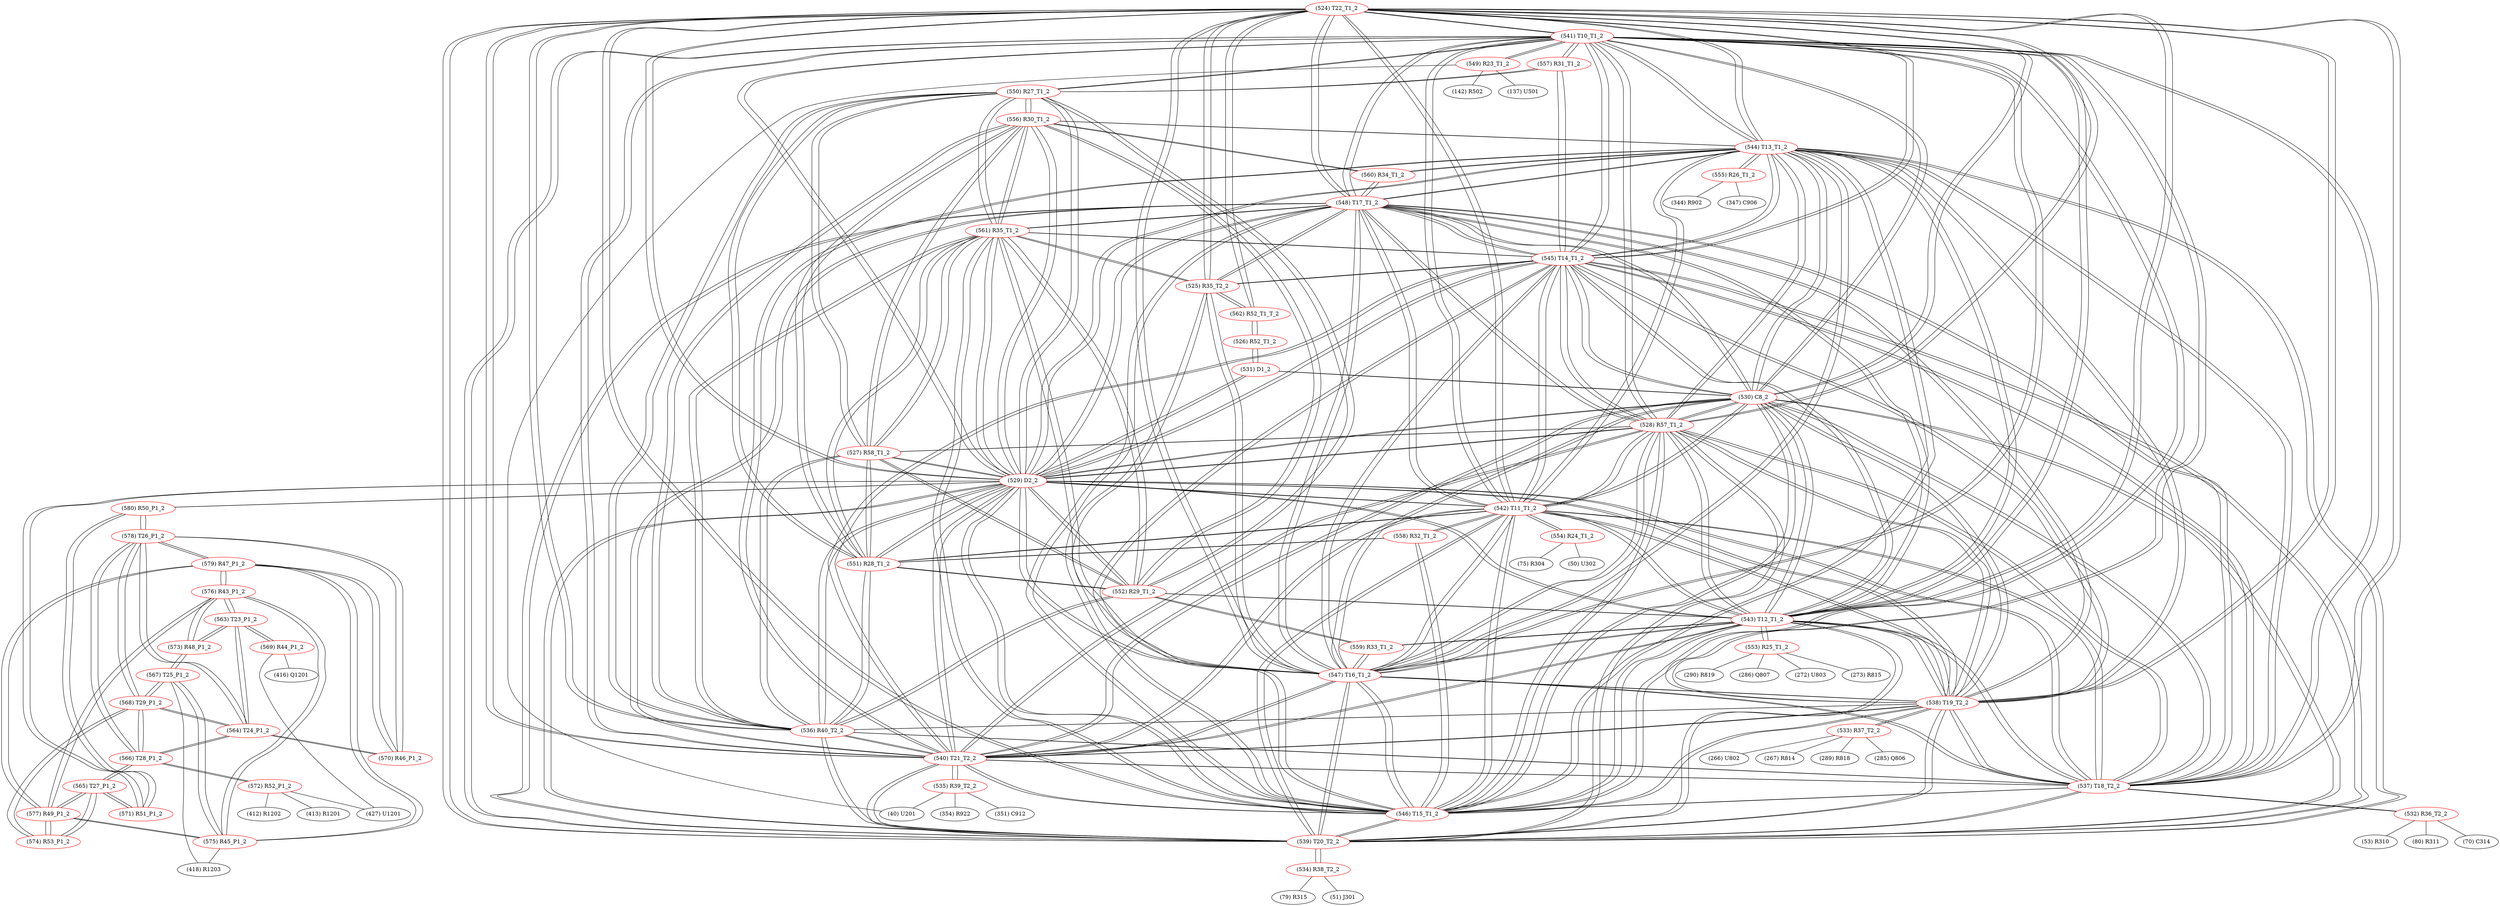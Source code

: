 graph {
	524 [label="(524) T22_T1_2" color=red]
	541 [label="(541) T10_T1_2"]
	542 [label="(542) T11_T1_2"]
	543 [label="(543) T12_T1_2"]
	544 [label="(544) T13_T1_2"]
	539 [label="(539) T20_T2_2"]
	545 [label="(545) T14_T1_2"]
	546 [label="(546) T15_T1_2"]
	537 [label="(537) T18_T2_2"]
	540 [label="(540) T21_T2_2"]
	538 [label="(538) T19_T2_2"]
	530 [label="(530) C8_2"]
	547 [label="(547) T16_T1_2"]
	548 [label="(548) T17_T1_2"]
	529 [label="(529) D2_2"]
	528 [label="(528) R57_T1_2"]
	525 [label="(525) R35_T2_2"]
	562 [label="(562) R52_T1_T_2"]
	536 [label="(536) R40_T2_2"]
	525 [label="(525) R35_T2_2" color=red]
	562 [label="(562) R52_T1_T_2"]
	524 [label="(524) T22_T1_2"]
	545 [label="(545) T14_T1_2"]
	546 [label="(546) T15_T1_2"]
	548 [label="(548) T17_T1_2"]
	547 [label="(547) T16_T1_2"]
	561 [label="(561) R35_T1_2"]
	526 [label="(526) R52_T1_2" color=red]
	531 [label="(531) D1_2"]
	562 [label="(562) R52_T1_T_2"]
	527 [label="(527) R58_T1_2" color=red]
	529 [label="(529) D2_2"]
	536 [label="(536) R40_T2_2"]
	550 [label="(550) R27_T1_2"]
	551 [label="(551) R28_T1_2"]
	552 [label="(552) R29_T1_2"]
	556 [label="(556) R30_T1_2"]
	561 [label="(561) R35_T1_2"]
	528 [label="(528) R57_T1_2"]
	528 [label="(528) R57_T1_2" color=red]
	541 [label="(541) T10_T1_2"]
	542 [label="(542) T11_T1_2"]
	543 [label="(543) T12_T1_2"]
	544 [label="(544) T13_T1_2"]
	539 [label="(539) T20_T2_2"]
	545 [label="(545) T14_T1_2"]
	546 [label="(546) T15_T1_2"]
	537 [label="(537) T18_T2_2"]
	540 [label="(540) T21_T2_2"]
	538 [label="(538) T19_T2_2"]
	530 [label="(530) C8_2"]
	547 [label="(547) T16_T1_2"]
	548 [label="(548) T17_T1_2"]
	529 [label="(529) D2_2"]
	524 [label="(524) T22_T1_2"]
	527 [label="(527) R58_T1_2"]
	529 [label="(529) D2_2" color=red]
	527 [label="(527) R58_T1_2"]
	536 [label="(536) R40_T2_2"]
	550 [label="(550) R27_T1_2"]
	551 [label="(551) R28_T1_2"]
	552 [label="(552) R29_T1_2"]
	556 [label="(556) R30_T1_2"]
	561 [label="(561) R35_T1_2"]
	541 [label="(541) T10_T1_2"]
	542 [label="(542) T11_T1_2"]
	543 [label="(543) T12_T1_2"]
	544 [label="(544) T13_T1_2"]
	539 [label="(539) T20_T2_2"]
	545 [label="(545) T14_T1_2"]
	546 [label="(546) T15_T1_2"]
	537 [label="(537) T18_T2_2"]
	540 [label="(540) T21_T2_2"]
	538 [label="(538) T19_T2_2"]
	530 [label="(530) C8_2"]
	547 [label="(547) T16_T1_2"]
	548 [label="(548) T17_T1_2"]
	524 [label="(524) T22_T1_2"]
	528 [label="(528) R57_T1_2"]
	531 [label="(531) D1_2"]
	571 [label="(571) R51_P1_2"]
	580 [label="(580) R50_P1_2"]
	530 [label="(530) C8_2" color=red]
	541 [label="(541) T10_T1_2"]
	542 [label="(542) T11_T1_2"]
	543 [label="(543) T12_T1_2"]
	544 [label="(544) T13_T1_2"]
	539 [label="(539) T20_T2_2"]
	545 [label="(545) T14_T1_2"]
	546 [label="(546) T15_T1_2"]
	537 [label="(537) T18_T2_2"]
	540 [label="(540) T21_T2_2"]
	538 [label="(538) T19_T2_2"]
	547 [label="(547) T16_T1_2"]
	548 [label="(548) T17_T1_2"]
	529 [label="(529) D2_2"]
	524 [label="(524) T22_T1_2"]
	528 [label="(528) R57_T1_2"]
	531 [label="(531) D1_2"]
	531 [label="(531) D1_2" color=red]
	529 [label="(529) D2_2"]
	530 [label="(530) C8_2"]
	526 [label="(526) R52_T1_2"]
	532 [label="(532) R36_T2_2" color=red]
	70 [label="(70) C314"]
	53 [label="(53) R310"]
	80 [label="(80) R311"]
	537 [label="(537) T18_T2_2"]
	533 [label="(533) R37_T2_2" color=red]
	266 [label="(266) U802"]
	267 [label="(267) R814"]
	289 [label="(289) R818"]
	285 [label="(285) Q806"]
	538 [label="(538) T19_T2_2"]
	534 [label="(534) R38_T2_2" color=red]
	79 [label="(79) R315"]
	51 [label="(51) J301"]
	539 [label="(539) T20_T2_2"]
	535 [label="(535) R39_T2_2" color=red]
	354 [label="(354) R922"]
	351 [label="(351) C912"]
	40 [label="(40) U201"]
	540 [label="(540) T21_T2_2"]
	536 [label="(536) R40_T2_2" color=red]
	529 [label="(529) D2_2"]
	527 [label="(527) R58_T1_2"]
	550 [label="(550) R27_T1_2"]
	551 [label="(551) R28_T1_2"]
	552 [label="(552) R29_T1_2"]
	556 [label="(556) R30_T1_2"]
	561 [label="(561) R35_T1_2"]
	539 [label="(539) T20_T2_2"]
	540 [label="(540) T21_T2_2"]
	538 [label="(538) T19_T2_2"]
	524 [label="(524) T22_T1_2"]
	537 [label="(537) T18_T2_2"]
	537 [label="(537) T18_T2_2" color=red]
	541 [label="(541) T10_T1_2"]
	542 [label="(542) T11_T1_2"]
	543 [label="(543) T12_T1_2"]
	544 [label="(544) T13_T1_2"]
	539 [label="(539) T20_T2_2"]
	545 [label="(545) T14_T1_2"]
	546 [label="(546) T15_T1_2"]
	540 [label="(540) T21_T2_2"]
	538 [label="(538) T19_T2_2"]
	530 [label="(530) C8_2"]
	547 [label="(547) T16_T1_2"]
	548 [label="(548) T17_T1_2"]
	529 [label="(529) D2_2"]
	524 [label="(524) T22_T1_2"]
	528 [label="(528) R57_T1_2"]
	536 [label="(536) R40_T2_2"]
	532 [label="(532) R36_T2_2"]
	538 [label="(538) T19_T2_2" color=red]
	541 [label="(541) T10_T1_2"]
	542 [label="(542) T11_T1_2"]
	543 [label="(543) T12_T1_2"]
	544 [label="(544) T13_T1_2"]
	539 [label="(539) T20_T2_2"]
	545 [label="(545) T14_T1_2"]
	546 [label="(546) T15_T1_2"]
	537 [label="(537) T18_T2_2"]
	540 [label="(540) T21_T2_2"]
	530 [label="(530) C8_2"]
	547 [label="(547) T16_T1_2"]
	548 [label="(548) T17_T1_2"]
	529 [label="(529) D2_2"]
	524 [label="(524) T22_T1_2"]
	528 [label="(528) R57_T1_2"]
	536 [label="(536) R40_T2_2"]
	533 [label="(533) R37_T2_2"]
	539 [label="(539) T20_T2_2" color=red]
	541 [label="(541) T10_T1_2"]
	542 [label="(542) T11_T1_2"]
	543 [label="(543) T12_T1_2"]
	544 [label="(544) T13_T1_2"]
	545 [label="(545) T14_T1_2"]
	546 [label="(546) T15_T1_2"]
	537 [label="(537) T18_T2_2"]
	540 [label="(540) T21_T2_2"]
	538 [label="(538) T19_T2_2"]
	530 [label="(530) C8_2"]
	547 [label="(547) T16_T1_2"]
	548 [label="(548) T17_T1_2"]
	529 [label="(529) D2_2"]
	524 [label="(524) T22_T1_2"]
	528 [label="(528) R57_T1_2"]
	536 [label="(536) R40_T2_2"]
	534 [label="(534) R38_T2_2"]
	540 [label="(540) T21_T2_2" color=red]
	541 [label="(541) T10_T1_2"]
	542 [label="(542) T11_T1_2"]
	543 [label="(543) T12_T1_2"]
	544 [label="(544) T13_T1_2"]
	539 [label="(539) T20_T2_2"]
	545 [label="(545) T14_T1_2"]
	546 [label="(546) T15_T1_2"]
	537 [label="(537) T18_T2_2"]
	538 [label="(538) T19_T2_2"]
	530 [label="(530) C8_2"]
	547 [label="(547) T16_T1_2"]
	548 [label="(548) T17_T1_2"]
	529 [label="(529) D2_2"]
	524 [label="(524) T22_T1_2"]
	528 [label="(528) R57_T1_2"]
	536 [label="(536) R40_T2_2"]
	535 [label="(535) R39_T2_2"]
	541 [label="(541) T10_T1_2" color=red]
	542 [label="(542) T11_T1_2"]
	543 [label="(543) T12_T1_2"]
	544 [label="(544) T13_T1_2"]
	539 [label="(539) T20_T2_2"]
	545 [label="(545) T14_T1_2"]
	546 [label="(546) T15_T1_2"]
	537 [label="(537) T18_T2_2"]
	540 [label="(540) T21_T2_2"]
	538 [label="(538) T19_T2_2"]
	530 [label="(530) C8_2"]
	547 [label="(547) T16_T1_2"]
	548 [label="(548) T17_T1_2"]
	529 [label="(529) D2_2"]
	524 [label="(524) T22_T1_2"]
	528 [label="(528) R57_T1_2"]
	549 [label="(549) R23_T1_2"]
	557 [label="(557) R31_T1_2"]
	550 [label="(550) R27_T1_2"]
	542 [label="(542) T11_T1_2" color=red]
	541 [label="(541) T10_T1_2"]
	543 [label="(543) T12_T1_2"]
	544 [label="(544) T13_T1_2"]
	539 [label="(539) T20_T2_2"]
	545 [label="(545) T14_T1_2"]
	546 [label="(546) T15_T1_2"]
	537 [label="(537) T18_T2_2"]
	540 [label="(540) T21_T2_2"]
	538 [label="(538) T19_T2_2"]
	530 [label="(530) C8_2"]
	547 [label="(547) T16_T1_2"]
	548 [label="(548) T17_T1_2"]
	529 [label="(529) D2_2"]
	524 [label="(524) T22_T1_2"]
	528 [label="(528) R57_T1_2"]
	554 [label="(554) R24_T1_2"]
	558 [label="(558) R32_T1_2"]
	551 [label="(551) R28_T1_2"]
	543 [label="(543) T12_T1_2" color=red]
	541 [label="(541) T10_T1_2"]
	542 [label="(542) T11_T1_2"]
	544 [label="(544) T13_T1_2"]
	539 [label="(539) T20_T2_2"]
	545 [label="(545) T14_T1_2"]
	546 [label="(546) T15_T1_2"]
	537 [label="(537) T18_T2_2"]
	540 [label="(540) T21_T2_2"]
	538 [label="(538) T19_T2_2"]
	530 [label="(530) C8_2"]
	547 [label="(547) T16_T1_2"]
	548 [label="(548) T17_T1_2"]
	529 [label="(529) D2_2"]
	524 [label="(524) T22_T1_2"]
	528 [label="(528) R57_T1_2"]
	559 [label="(559) R33_T1_2"]
	552 [label="(552) R29_T1_2"]
	553 [label="(553) R25_T1_2"]
	544 [label="(544) T13_T1_2" color=red]
	541 [label="(541) T10_T1_2"]
	542 [label="(542) T11_T1_2"]
	543 [label="(543) T12_T1_2"]
	539 [label="(539) T20_T2_2"]
	545 [label="(545) T14_T1_2"]
	546 [label="(546) T15_T1_2"]
	537 [label="(537) T18_T2_2"]
	540 [label="(540) T21_T2_2"]
	538 [label="(538) T19_T2_2"]
	530 [label="(530) C8_2"]
	547 [label="(547) T16_T1_2"]
	548 [label="(548) T17_T1_2"]
	529 [label="(529) D2_2"]
	524 [label="(524) T22_T1_2"]
	528 [label="(528) R57_T1_2"]
	560 [label="(560) R34_T1_2"]
	556 [label="(556) R30_T1_2"]
	555 [label="(555) R26_T1_2"]
	545 [label="(545) T14_T1_2" color=red]
	541 [label="(541) T10_T1_2"]
	542 [label="(542) T11_T1_2"]
	543 [label="(543) T12_T1_2"]
	544 [label="(544) T13_T1_2"]
	539 [label="(539) T20_T2_2"]
	546 [label="(546) T15_T1_2"]
	537 [label="(537) T18_T2_2"]
	540 [label="(540) T21_T2_2"]
	538 [label="(538) T19_T2_2"]
	530 [label="(530) C8_2"]
	547 [label="(547) T16_T1_2"]
	548 [label="(548) T17_T1_2"]
	529 [label="(529) D2_2"]
	524 [label="(524) T22_T1_2"]
	528 [label="(528) R57_T1_2"]
	561 [label="(561) R35_T1_2"]
	525 [label="(525) R35_T2_2"]
	557 [label="(557) R31_T1_2"]
	546 [label="(546) T15_T1_2" color=red]
	541 [label="(541) T10_T1_2"]
	542 [label="(542) T11_T1_2"]
	543 [label="(543) T12_T1_2"]
	544 [label="(544) T13_T1_2"]
	539 [label="(539) T20_T2_2"]
	545 [label="(545) T14_T1_2"]
	537 [label="(537) T18_T2_2"]
	540 [label="(540) T21_T2_2"]
	538 [label="(538) T19_T2_2"]
	530 [label="(530) C8_2"]
	547 [label="(547) T16_T1_2"]
	548 [label="(548) T17_T1_2"]
	529 [label="(529) D2_2"]
	524 [label="(524) T22_T1_2"]
	528 [label="(528) R57_T1_2"]
	561 [label="(561) R35_T1_2"]
	525 [label="(525) R35_T2_2"]
	558 [label="(558) R32_T1_2"]
	547 [label="(547) T16_T1_2" color=red]
	541 [label="(541) T10_T1_2"]
	542 [label="(542) T11_T1_2"]
	543 [label="(543) T12_T1_2"]
	544 [label="(544) T13_T1_2"]
	539 [label="(539) T20_T2_2"]
	545 [label="(545) T14_T1_2"]
	546 [label="(546) T15_T1_2"]
	537 [label="(537) T18_T2_2"]
	540 [label="(540) T21_T2_2"]
	538 [label="(538) T19_T2_2"]
	530 [label="(530) C8_2"]
	548 [label="(548) T17_T1_2"]
	529 [label="(529) D2_2"]
	524 [label="(524) T22_T1_2"]
	528 [label="(528) R57_T1_2"]
	561 [label="(561) R35_T1_2"]
	525 [label="(525) R35_T2_2"]
	559 [label="(559) R33_T1_2"]
	548 [label="(548) T17_T1_2" color=red]
	541 [label="(541) T10_T1_2"]
	542 [label="(542) T11_T1_2"]
	543 [label="(543) T12_T1_2"]
	544 [label="(544) T13_T1_2"]
	539 [label="(539) T20_T2_2"]
	545 [label="(545) T14_T1_2"]
	546 [label="(546) T15_T1_2"]
	537 [label="(537) T18_T2_2"]
	540 [label="(540) T21_T2_2"]
	538 [label="(538) T19_T2_2"]
	530 [label="(530) C8_2"]
	547 [label="(547) T16_T1_2"]
	529 [label="(529) D2_2"]
	524 [label="(524) T22_T1_2"]
	528 [label="(528) R57_T1_2"]
	561 [label="(561) R35_T1_2"]
	525 [label="(525) R35_T2_2"]
	560 [label="(560) R34_T1_2"]
	549 [label="(549) R23_T1_2" color=red]
	40 [label="(40) U201"]
	142 [label="(142) R502"]
	137 [label="(137) U501"]
	541 [label="(541) T10_T1_2"]
	550 [label="(550) R27_T1_2" color=red]
	529 [label="(529) D2_2"]
	527 [label="(527) R58_T1_2"]
	536 [label="(536) R40_T2_2"]
	551 [label="(551) R28_T1_2"]
	552 [label="(552) R29_T1_2"]
	556 [label="(556) R30_T1_2"]
	561 [label="(561) R35_T1_2"]
	557 [label="(557) R31_T1_2"]
	541 [label="(541) T10_T1_2"]
	551 [label="(551) R28_T1_2" color=red]
	529 [label="(529) D2_2"]
	527 [label="(527) R58_T1_2"]
	536 [label="(536) R40_T2_2"]
	550 [label="(550) R27_T1_2"]
	552 [label="(552) R29_T1_2"]
	556 [label="(556) R30_T1_2"]
	561 [label="(561) R35_T1_2"]
	558 [label="(558) R32_T1_2"]
	542 [label="(542) T11_T1_2"]
	552 [label="(552) R29_T1_2" color=red]
	529 [label="(529) D2_2"]
	527 [label="(527) R58_T1_2"]
	536 [label="(536) R40_T2_2"]
	550 [label="(550) R27_T1_2"]
	551 [label="(551) R28_T1_2"]
	556 [label="(556) R30_T1_2"]
	561 [label="(561) R35_T1_2"]
	559 [label="(559) R33_T1_2"]
	543 [label="(543) T12_T1_2"]
	553 [label="(553) R25_T1_2" color=red]
	272 [label="(272) U803"]
	273 [label="(273) R815"]
	290 [label="(290) R819"]
	286 [label="(286) Q807"]
	543 [label="(543) T12_T1_2"]
	554 [label="(554) R24_T1_2" color=red]
	75 [label="(75) R304"]
	50 [label="(50) U302"]
	542 [label="(542) T11_T1_2"]
	555 [label="(555) R26_T1_2" color=red]
	347 [label="(347) C906"]
	344 [label="(344) R902"]
	544 [label="(544) T13_T1_2"]
	556 [label="(556) R30_T1_2" color=red]
	529 [label="(529) D2_2"]
	527 [label="(527) R58_T1_2"]
	536 [label="(536) R40_T2_2"]
	550 [label="(550) R27_T1_2"]
	551 [label="(551) R28_T1_2"]
	552 [label="(552) R29_T1_2"]
	561 [label="(561) R35_T1_2"]
	544 [label="(544) T13_T1_2"]
	560 [label="(560) R34_T1_2"]
	557 [label="(557) R31_T1_2" color=red]
	550 [label="(550) R27_T1_2"]
	541 [label="(541) T10_T1_2"]
	545 [label="(545) T14_T1_2"]
	558 [label="(558) R32_T1_2" color=red]
	546 [label="(546) T15_T1_2"]
	542 [label="(542) T11_T1_2"]
	551 [label="(551) R28_T1_2"]
	559 [label="(559) R33_T1_2" color=red]
	547 [label="(547) T16_T1_2"]
	552 [label="(552) R29_T1_2"]
	543 [label="(543) T12_T1_2"]
	560 [label="(560) R34_T1_2" color=red]
	548 [label="(548) T17_T1_2"]
	544 [label="(544) T13_T1_2"]
	556 [label="(556) R30_T1_2"]
	561 [label="(561) R35_T1_2" color=red]
	529 [label="(529) D2_2"]
	527 [label="(527) R58_T1_2"]
	536 [label="(536) R40_T2_2"]
	550 [label="(550) R27_T1_2"]
	551 [label="(551) R28_T1_2"]
	552 [label="(552) R29_T1_2"]
	556 [label="(556) R30_T1_2"]
	545 [label="(545) T14_T1_2"]
	546 [label="(546) T15_T1_2"]
	548 [label="(548) T17_T1_2"]
	547 [label="(547) T16_T1_2"]
	525 [label="(525) R35_T2_2"]
	562 [label="(562) R52_T1_T_2" color=red]
	525 [label="(525) R35_T2_2"]
	524 [label="(524) T22_T1_2"]
	526 [label="(526) R52_T1_2"]
	563 [label="(563) T23_P1_2" color=red]
	573 [label="(573) R48_P1_2"]
	576 [label="(576) R43_P1_2"]
	564 [label="(564) T24_P1_2"]
	569 [label="(569) R44_P1_2"]
	564 [label="(564) T24_P1_2" color=red]
	578 [label="(578) T26_P1_2"]
	568 [label="(568) T29_P1_2"]
	566 [label="(566) T28_P1_2"]
	570 [label="(570) R46_P1_2"]
	563 [label="(563) T23_P1_2"]
	565 [label="(565) T27_P1_2" color=red]
	571 [label="(571) R51_P1_2"]
	566 [label="(566) T28_P1_2"]
	574 [label="(574) R53_P1_2"]
	577 [label="(577) R49_P1_2"]
	566 [label="(566) T28_P1_2" color=red]
	578 [label="(578) T26_P1_2"]
	564 [label="(564) T24_P1_2"]
	568 [label="(568) T29_P1_2"]
	572 [label="(572) R52_P1_2"]
	565 [label="(565) T27_P1_2"]
	567 [label="(567) T25_P1_2" color=red]
	568 [label="(568) T29_P1_2"]
	573 [label="(573) R48_P1_2"]
	575 [label="(575) R45_P1_2"]
	418 [label="(418) R1203"]
	568 [label="(568) T29_P1_2" color=red]
	578 [label="(578) T26_P1_2"]
	564 [label="(564) T24_P1_2"]
	566 [label="(566) T28_P1_2"]
	567 [label="(567) T25_P1_2"]
	574 [label="(574) R53_P1_2"]
	569 [label="(569) R44_P1_2" color=red]
	416 [label="(416) Q1201"]
	427 [label="(427) U1201"]
	563 [label="(563) T23_P1_2"]
	570 [label="(570) R46_P1_2" color=red]
	578 [label="(578) T26_P1_2"]
	579 [label="(579) R47_P1_2"]
	564 [label="(564) T24_P1_2"]
	571 [label="(571) R51_P1_2" color=red]
	565 [label="(565) T27_P1_2"]
	580 [label="(580) R50_P1_2"]
	529 [label="(529) D2_2"]
	572 [label="(572) R52_P1_2" color=red]
	413 [label="(413) R1201"]
	412 [label="(412) R1202"]
	427 [label="(427) U1201"]
	566 [label="(566) T28_P1_2"]
	573 [label="(573) R48_P1_2" color=red]
	567 [label="(567) T25_P1_2"]
	563 [label="(563) T23_P1_2"]
	576 [label="(576) R43_P1_2"]
	574 [label="(574) R53_P1_2" color=red]
	568 [label="(568) T29_P1_2"]
	565 [label="(565) T27_P1_2"]
	577 [label="(577) R49_P1_2"]
	575 [label="(575) R45_P1_2" color=red]
	579 [label="(579) R47_P1_2"]
	576 [label="(576) R43_P1_2"]
	577 [label="(577) R49_P1_2"]
	567 [label="(567) T25_P1_2"]
	418 [label="(418) R1203"]
	576 [label="(576) R43_P1_2" color=red]
	573 [label="(573) R48_P1_2"]
	563 [label="(563) T23_P1_2"]
	579 [label="(579) R47_P1_2"]
	575 [label="(575) R45_P1_2"]
	577 [label="(577) R49_P1_2"]
	577 [label="(577) R49_P1_2" color=red]
	579 [label="(579) R47_P1_2"]
	575 [label="(575) R45_P1_2"]
	576 [label="(576) R43_P1_2"]
	565 [label="(565) T27_P1_2"]
	574 [label="(574) R53_P1_2"]
	578 [label="(578) T26_P1_2" color=red]
	580 [label="(580) R50_P1_2"]
	564 [label="(564) T24_P1_2"]
	568 [label="(568) T29_P1_2"]
	566 [label="(566) T28_P1_2"]
	570 [label="(570) R46_P1_2"]
	579 [label="(579) R47_P1_2"]
	579 [label="(579) R47_P1_2" color=red]
	575 [label="(575) R45_P1_2"]
	576 [label="(576) R43_P1_2"]
	577 [label="(577) R49_P1_2"]
	578 [label="(578) T26_P1_2"]
	570 [label="(570) R46_P1_2"]
	580 [label="(580) R50_P1_2" color=red]
	578 [label="(578) T26_P1_2"]
	571 [label="(571) R51_P1_2"]
	529 [label="(529) D2_2"]
	524 -- 541
	524 -- 542
	524 -- 543
	524 -- 544
	524 -- 539
	524 -- 545
	524 -- 546
	524 -- 537
	524 -- 540
	524 -- 538
	524 -- 530
	524 -- 547
	524 -- 548
	524 -- 529
	524 -- 528
	524 -- 525
	524 -- 562
	524 -- 536
	525 -- 562
	525 -- 524
	525 -- 545
	525 -- 546
	525 -- 548
	525 -- 547
	525 -- 561
	526 -- 531
	526 -- 562
	527 -- 529
	527 -- 536
	527 -- 550
	527 -- 551
	527 -- 552
	527 -- 556
	527 -- 561
	527 -- 528
	528 -- 541
	528 -- 542
	528 -- 543
	528 -- 544
	528 -- 539
	528 -- 545
	528 -- 546
	528 -- 537
	528 -- 540
	528 -- 538
	528 -- 530
	528 -- 547
	528 -- 548
	528 -- 529
	528 -- 524
	528 -- 527
	529 -- 527
	529 -- 536
	529 -- 550
	529 -- 551
	529 -- 552
	529 -- 556
	529 -- 561
	529 -- 541
	529 -- 542
	529 -- 543
	529 -- 544
	529 -- 539
	529 -- 545
	529 -- 546
	529 -- 537
	529 -- 540
	529 -- 538
	529 -- 530
	529 -- 547
	529 -- 548
	529 -- 524
	529 -- 528
	529 -- 531
	529 -- 571
	529 -- 580
	530 -- 541
	530 -- 542
	530 -- 543
	530 -- 544
	530 -- 539
	530 -- 545
	530 -- 546
	530 -- 537
	530 -- 540
	530 -- 538
	530 -- 547
	530 -- 548
	530 -- 529
	530 -- 524
	530 -- 528
	530 -- 531
	531 -- 529
	531 -- 530
	531 -- 526
	532 -- 70
	532 -- 53
	532 -- 80
	532 -- 537
	533 -- 266
	533 -- 267
	533 -- 289
	533 -- 285
	533 -- 538
	534 -- 79
	534 -- 51
	534 -- 539
	535 -- 354
	535 -- 351
	535 -- 40
	535 -- 540
	536 -- 529
	536 -- 527
	536 -- 550
	536 -- 551
	536 -- 552
	536 -- 556
	536 -- 561
	536 -- 539
	536 -- 540
	536 -- 538
	536 -- 524
	536 -- 537
	537 -- 541
	537 -- 542
	537 -- 543
	537 -- 544
	537 -- 539
	537 -- 545
	537 -- 546
	537 -- 540
	537 -- 538
	537 -- 530
	537 -- 547
	537 -- 548
	537 -- 529
	537 -- 524
	537 -- 528
	537 -- 536
	537 -- 532
	538 -- 541
	538 -- 542
	538 -- 543
	538 -- 544
	538 -- 539
	538 -- 545
	538 -- 546
	538 -- 537
	538 -- 540
	538 -- 530
	538 -- 547
	538 -- 548
	538 -- 529
	538 -- 524
	538 -- 528
	538 -- 536
	538 -- 533
	539 -- 541
	539 -- 542
	539 -- 543
	539 -- 544
	539 -- 545
	539 -- 546
	539 -- 537
	539 -- 540
	539 -- 538
	539 -- 530
	539 -- 547
	539 -- 548
	539 -- 529
	539 -- 524
	539 -- 528
	539 -- 536
	539 -- 534
	540 -- 541
	540 -- 542
	540 -- 543
	540 -- 544
	540 -- 539
	540 -- 545
	540 -- 546
	540 -- 537
	540 -- 538
	540 -- 530
	540 -- 547
	540 -- 548
	540 -- 529
	540 -- 524
	540 -- 528
	540 -- 536
	540 -- 535
	541 -- 542
	541 -- 543
	541 -- 544
	541 -- 539
	541 -- 545
	541 -- 546
	541 -- 537
	541 -- 540
	541 -- 538
	541 -- 530
	541 -- 547
	541 -- 548
	541 -- 529
	541 -- 524
	541 -- 528
	541 -- 549
	541 -- 557
	541 -- 550
	542 -- 541
	542 -- 543
	542 -- 544
	542 -- 539
	542 -- 545
	542 -- 546
	542 -- 537
	542 -- 540
	542 -- 538
	542 -- 530
	542 -- 547
	542 -- 548
	542 -- 529
	542 -- 524
	542 -- 528
	542 -- 554
	542 -- 558
	542 -- 551
	543 -- 541
	543 -- 542
	543 -- 544
	543 -- 539
	543 -- 545
	543 -- 546
	543 -- 537
	543 -- 540
	543 -- 538
	543 -- 530
	543 -- 547
	543 -- 548
	543 -- 529
	543 -- 524
	543 -- 528
	543 -- 559
	543 -- 552
	543 -- 553
	544 -- 541
	544 -- 542
	544 -- 543
	544 -- 539
	544 -- 545
	544 -- 546
	544 -- 537
	544 -- 540
	544 -- 538
	544 -- 530
	544 -- 547
	544 -- 548
	544 -- 529
	544 -- 524
	544 -- 528
	544 -- 560
	544 -- 556
	544 -- 555
	545 -- 541
	545 -- 542
	545 -- 543
	545 -- 544
	545 -- 539
	545 -- 546
	545 -- 537
	545 -- 540
	545 -- 538
	545 -- 530
	545 -- 547
	545 -- 548
	545 -- 529
	545 -- 524
	545 -- 528
	545 -- 561
	545 -- 525
	545 -- 557
	546 -- 541
	546 -- 542
	546 -- 543
	546 -- 544
	546 -- 539
	546 -- 545
	546 -- 537
	546 -- 540
	546 -- 538
	546 -- 530
	546 -- 547
	546 -- 548
	546 -- 529
	546 -- 524
	546 -- 528
	546 -- 561
	546 -- 525
	546 -- 558
	547 -- 541
	547 -- 542
	547 -- 543
	547 -- 544
	547 -- 539
	547 -- 545
	547 -- 546
	547 -- 537
	547 -- 540
	547 -- 538
	547 -- 530
	547 -- 548
	547 -- 529
	547 -- 524
	547 -- 528
	547 -- 561
	547 -- 525
	547 -- 559
	548 -- 541
	548 -- 542
	548 -- 543
	548 -- 544
	548 -- 539
	548 -- 545
	548 -- 546
	548 -- 537
	548 -- 540
	548 -- 538
	548 -- 530
	548 -- 547
	548 -- 529
	548 -- 524
	548 -- 528
	548 -- 561
	548 -- 525
	548 -- 560
	549 -- 40
	549 -- 142
	549 -- 137
	549 -- 541
	550 -- 529
	550 -- 527
	550 -- 536
	550 -- 551
	550 -- 552
	550 -- 556
	550 -- 561
	550 -- 557
	550 -- 541
	551 -- 529
	551 -- 527
	551 -- 536
	551 -- 550
	551 -- 552
	551 -- 556
	551 -- 561
	551 -- 558
	551 -- 542
	552 -- 529
	552 -- 527
	552 -- 536
	552 -- 550
	552 -- 551
	552 -- 556
	552 -- 561
	552 -- 559
	552 -- 543
	553 -- 272
	553 -- 273
	553 -- 290
	553 -- 286
	553 -- 543
	554 -- 75
	554 -- 50
	554 -- 542
	555 -- 347
	555 -- 344
	555 -- 544
	556 -- 529
	556 -- 527
	556 -- 536
	556 -- 550
	556 -- 551
	556 -- 552
	556 -- 561
	556 -- 544
	556 -- 560
	557 -- 550
	557 -- 541
	557 -- 545
	558 -- 546
	558 -- 542
	558 -- 551
	559 -- 547
	559 -- 552
	559 -- 543
	560 -- 548
	560 -- 544
	560 -- 556
	561 -- 529
	561 -- 527
	561 -- 536
	561 -- 550
	561 -- 551
	561 -- 552
	561 -- 556
	561 -- 545
	561 -- 546
	561 -- 548
	561 -- 547
	561 -- 525
	562 -- 525
	562 -- 524
	562 -- 526
	563 -- 573
	563 -- 576
	563 -- 564
	563 -- 569
	564 -- 578
	564 -- 568
	564 -- 566
	564 -- 570
	564 -- 563
	565 -- 571
	565 -- 566
	565 -- 574
	565 -- 577
	566 -- 578
	566 -- 564
	566 -- 568
	566 -- 572
	566 -- 565
	567 -- 568
	567 -- 573
	567 -- 575
	567 -- 418
	568 -- 578
	568 -- 564
	568 -- 566
	568 -- 567
	568 -- 574
	569 -- 416
	569 -- 427
	569 -- 563
	570 -- 578
	570 -- 579
	570 -- 564
	571 -- 565
	571 -- 580
	571 -- 529
	572 -- 413
	572 -- 412
	572 -- 427
	572 -- 566
	573 -- 567
	573 -- 563
	573 -- 576
	574 -- 568
	574 -- 565
	574 -- 577
	575 -- 579
	575 -- 576
	575 -- 577
	575 -- 567
	575 -- 418
	576 -- 573
	576 -- 563
	576 -- 579
	576 -- 575
	576 -- 577
	577 -- 579
	577 -- 575
	577 -- 576
	577 -- 565
	577 -- 574
	578 -- 580
	578 -- 564
	578 -- 568
	578 -- 566
	578 -- 570
	578 -- 579
	579 -- 575
	579 -- 576
	579 -- 577
	579 -- 578
	579 -- 570
	580 -- 578
	580 -- 571
	580 -- 529
}